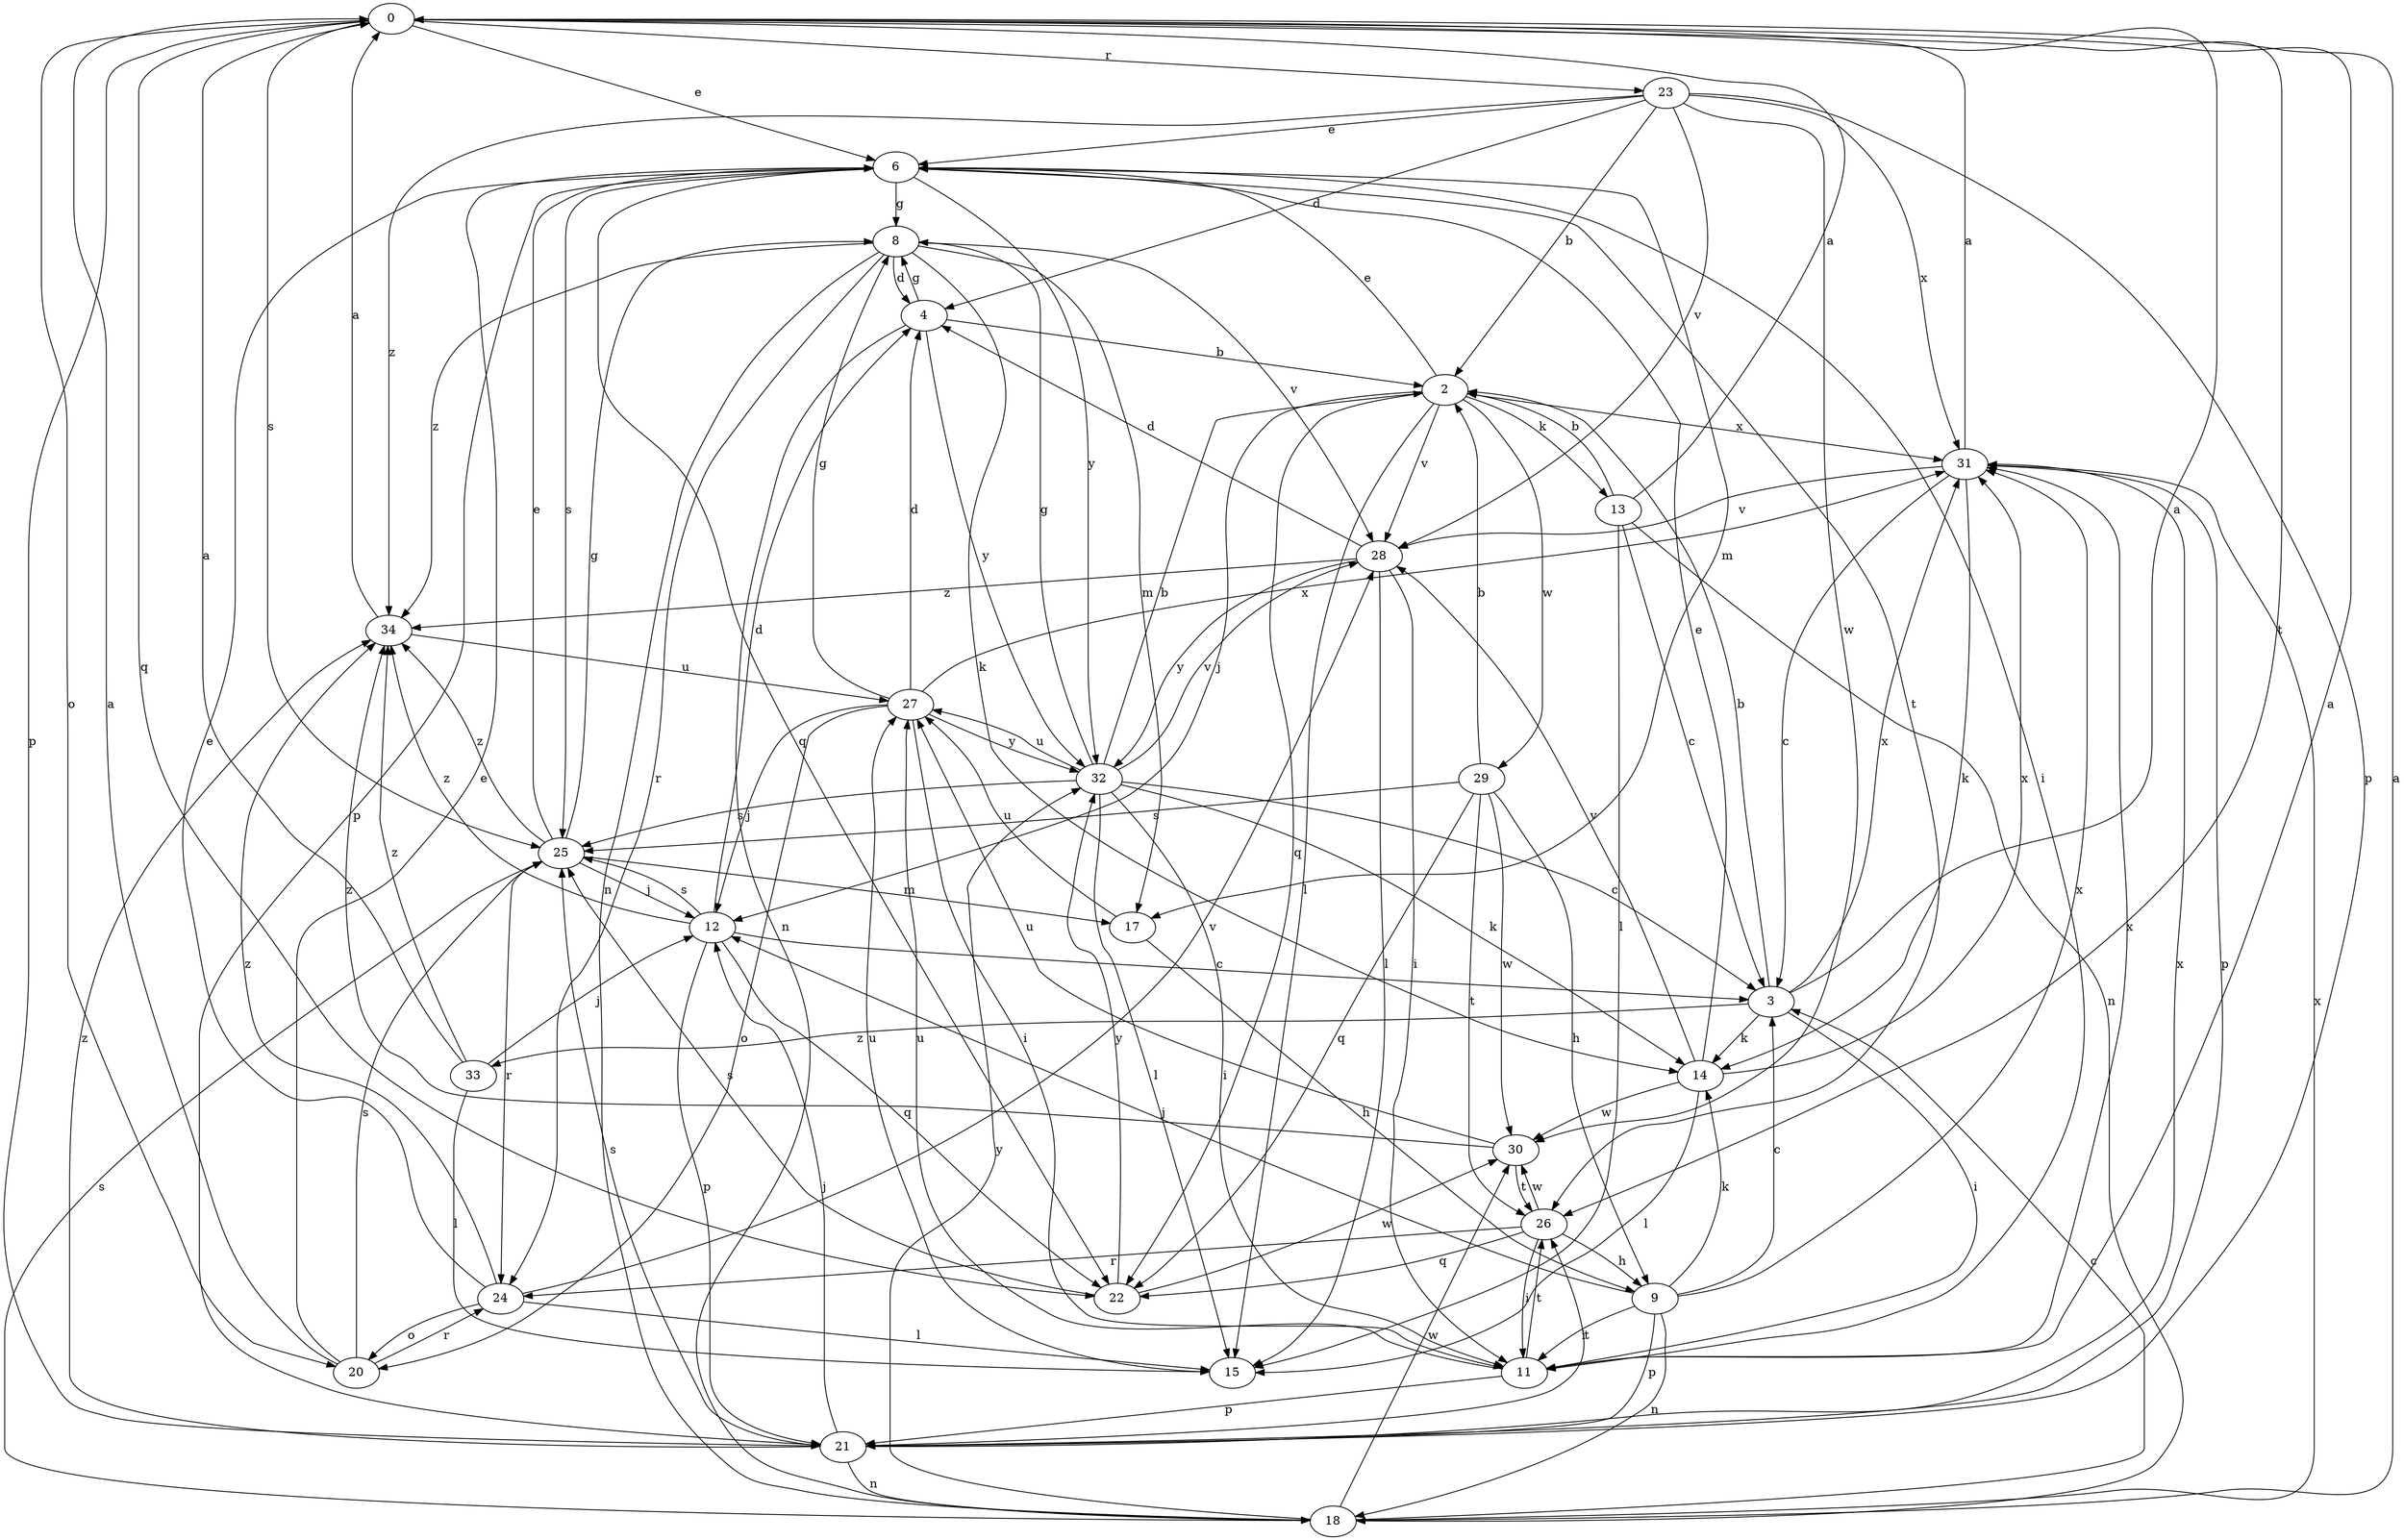 strict digraph  {
0;
2;
3;
4;
6;
8;
9;
11;
12;
13;
14;
15;
17;
18;
20;
21;
22;
23;
24;
25;
26;
27;
28;
29;
30;
31;
32;
33;
34;
0 -> 6  [label=e];
0 -> 20  [label=o];
0 -> 21  [label=p];
0 -> 22  [label=q];
0 -> 23  [label=r];
0 -> 25  [label=s];
0 -> 26  [label=t];
2 -> 6  [label=e];
2 -> 12  [label=j];
2 -> 13  [label=k];
2 -> 15  [label=l];
2 -> 22  [label=q];
2 -> 28  [label=v];
2 -> 29  [label=w];
2 -> 31  [label=x];
3 -> 0  [label=a];
3 -> 2  [label=b];
3 -> 11  [label=i];
3 -> 14  [label=k];
3 -> 31  [label=x];
3 -> 33  [label=z];
4 -> 2  [label=b];
4 -> 8  [label=g];
4 -> 18  [label=n];
4 -> 32  [label=y];
6 -> 8  [label=g];
6 -> 11  [label=i];
6 -> 17  [label=m];
6 -> 21  [label=p];
6 -> 22  [label=q];
6 -> 25  [label=s];
6 -> 26  [label=t];
6 -> 32  [label=y];
8 -> 4  [label=d];
8 -> 14  [label=k];
8 -> 17  [label=m];
8 -> 18  [label=n];
8 -> 24  [label=r];
8 -> 28  [label=v];
8 -> 34  [label=z];
9 -> 3  [label=c];
9 -> 11  [label=i];
9 -> 12  [label=j];
9 -> 14  [label=k];
9 -> 18  [label=n];
9 -> 21  [label=p];
9 -> 31  [label=x];
11 -> 0  [label=a];
11 -> 21  [label=p];
11 -> 26  [label=t];
11 -> 27  [label=u];
11 -> 31  [label=x];
12 -> 3  [label=c];
12 -> 4  [label=d];
12 -> 21  [label=p];
12 -> 22  [label=q];
12 -> 25  [label=s];
12 -> 34  [label=z];
13 -> 0  [label=a];
13 -> 2  [label=b];
13 -> 3  [label=c];
13 -> 15  [label=l];
13 -> 18  [label=n];
14 -> 6  [label=e];
14 -> 15  [label=l];
14 -> 28  [label=v];
14 -> 30  [label=w];
14 -> 31  [label=x];
15 -> 27  [label=u];
17 -> 9  [label=h];
17 -> 27  [label=u];
18 -> 0  [label=a];
18 -> 3  [label=c];
18 -> 25  [label=s];
18 -> 30  [label=w];
18 -> 31  [label=x];
18 -> 32  [label=y];
20 -> 0  [label=a];
20 -> 6  [label=e];
20 -> 24  [label=r];
20 -> 25  [label=s];
21 -> 12  [label=j];
21 -> 18  [label=n];
21 -> 25  [label=s];
21 -> 26  [label=t];
21 -> 31  [label=x];
21 -> 34  [label=z];
22 -> 25  [label=s];
22 -> 30  [label=w];
22 -> 32  [label=y];
23 -> 2  [label=b];
23 -> 4  [label=d];
23 -> 6  [label=e];
23 -> 21  [label=p];
23 -> 28  [label=v];
23 -> 30  [label=w];
23 -> 31  [label=x];
23 -> 34  [label=z];
24 -> 6  [label=e];
24 -> 15  [label=l];
24 -> 20  [label=o];
24 -> 28  [label=v];
24 -> 34  [label=z];
25 -> 6  [label=e];
25 -> 8  [label=g];
25 -> 12  [label=j];
25 -> 17  [label=m];
25 -> 24  [label=r];
25 -> 34  [label=z];
26 -> 9  [label=h];
26 -> 11  [label=i];
26 -> 22  [label=q];
26 -> 24  [label=r];
26 -> 30  [label=w];
27 -> 4  [label=d];
27 -> 8  [label=g];
27 -> 11  [label=i];
27 -> 12  [label=j];
27 -> 20  [label=o];
27 -> 31  [label=x];
27 -> 32  [label=y];
28 -> 4  [label=d];
28 -> 11  [label=i];
28 -> 15  [label=l];
28 -> 32  [label=y];
28 -> 34  [label=z];
29 -> 2  [label=b];
29 -> 9  [label=h];
29 -> 22  [label=q];
29 -> 25  [label=s];
29 -> 26  [label=t];
29 -> 30  [label=w];
30 -> 26  [label=t];
30 -> 27  [label=u];
30 -> 34  [label=z];
31 -> 0  [label=a];
31 -> 3  [label=c];
31 -> 14  [label=k];
31 -> 21  [label=p];
31 -> 28  [label=v];
32 -> 2  [label=b];
32 -> 3  [label=c];
32 -> 8  [label=g];
32 -> 11  [label=i];
32 -> 14  [label=k];
32 -> 15  [label=l];
32 -> 25  [label=s];
32 -> 27  [label=u];
32 -> 28  [label=v];
33 -> 0  [label=a];
33 -> 12  [label=j];
33 -> 15  [label=l];
33 -> 34  [label=z];
34 -> 0  [label=a];
34 -> 27  [label=u];
}
